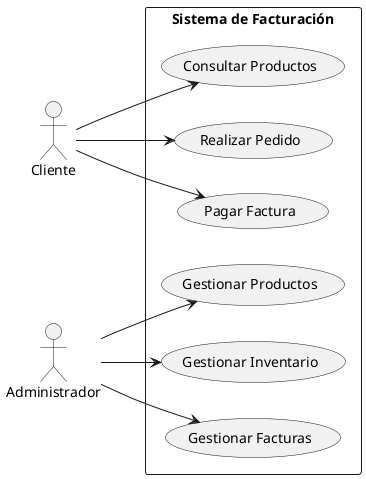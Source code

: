 @startuml Diagrama de Casos de Uso
left to right direction
actor Cliente as C
actor Administrador as A

rectangle "Sistema de Facturación" {
  C --> (Consultar Productos)
  C --> (Realizar Pedido)
  C --> (Pagar Factura)
  
  A --> (Gestionar Productos)
  A --> (Gestionar Inventario)
  A --> (Gestionar Facturas)
}
@enduml